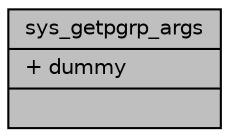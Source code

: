 digraph "sys_getpgrp_args"
{
 // LATEX_PDF_SIZE
  edge [fontname="Helvetica",fontsize="10",labelfontname="Helvetica",labelfontsize="10"];
  node [fontname="Helvetica",fontsize="10",shape=record];
  Node1 [label="{sys_getpgrp_args\n|+ dummy\l|}",height=0.2,width=0.4,color="black", fillcolor="grey75", style="filled", fontcolor="black",tooltip=" "];
}
